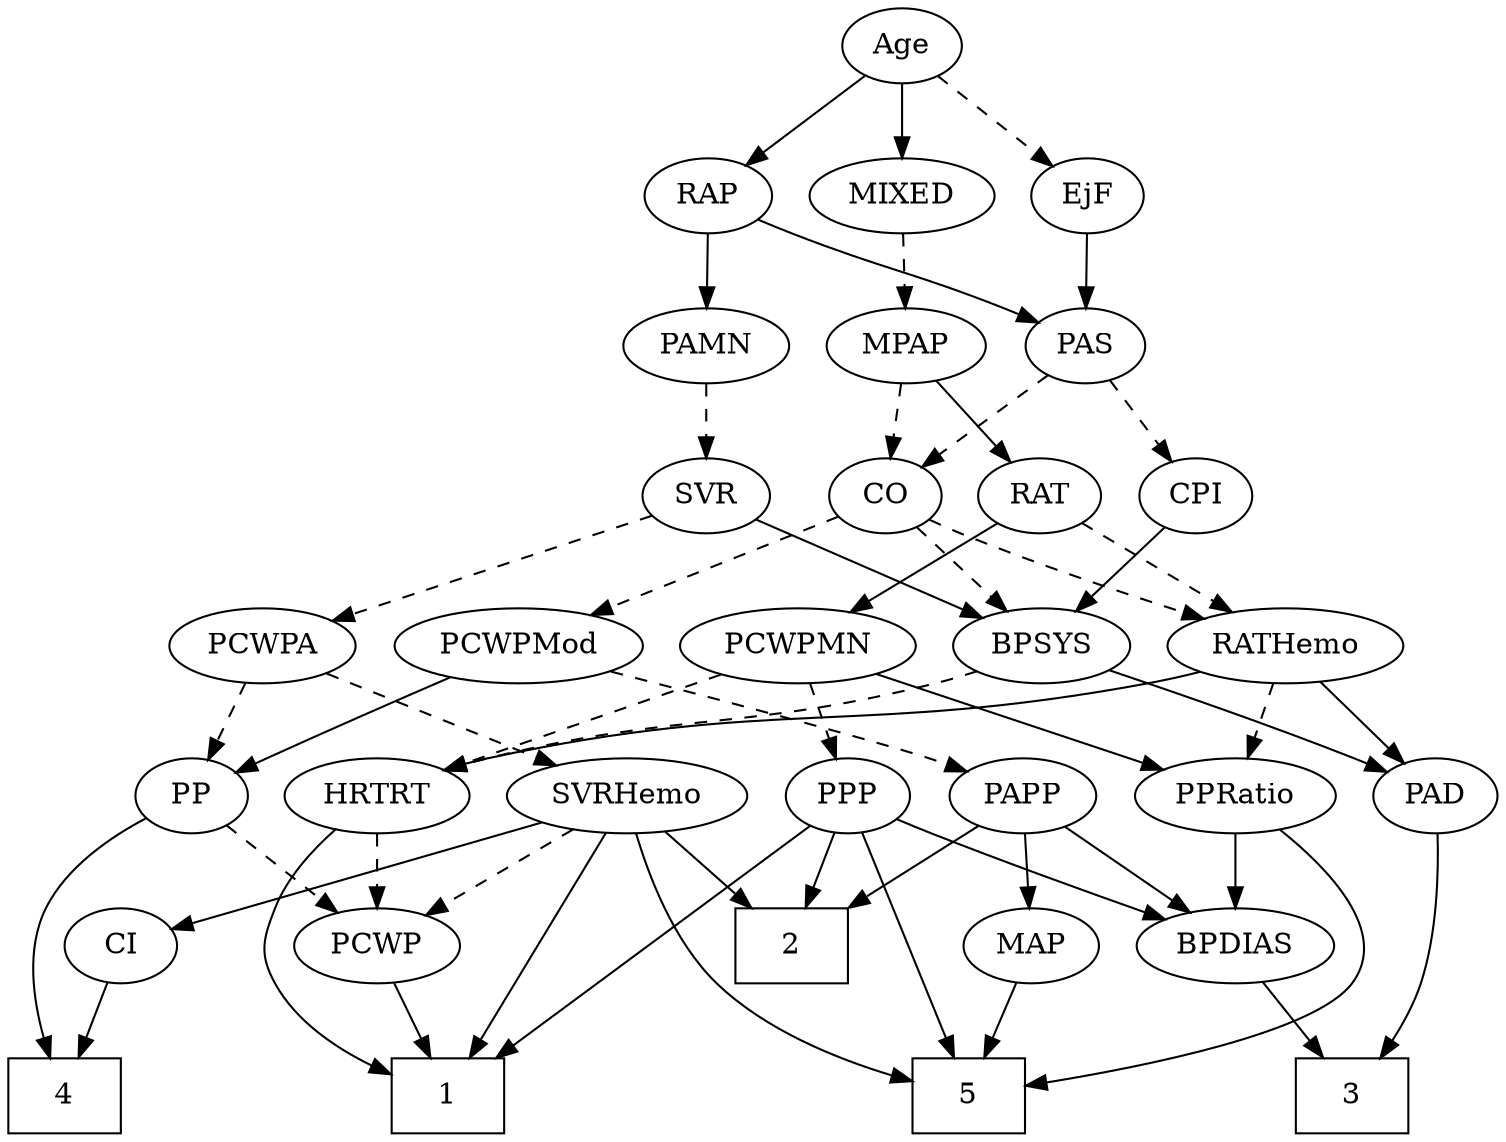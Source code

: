 strict digraph {
	graph [bb="0,0,685.6,540"];
	node [label="\N"];
	1	[height=0.5,
		pos="203,18",
		shape=box,
		width=0.75];
	2	[height=0.5,
		pos="366,90",
		shape=box,
		width=0.75];
	3	[height=0.5,
		pos="625,18",
		shape=box,
		width=0.75];
	4	[height=0.5,
		pos="27,18",
		shape=box,
		width=0.75];
	5	[height=0.5,
		pos="450,18",
		shape=box,
		width=0.75];
	Age	[height=0.5,
		pos="411,522",
		width=0.75];
	EjF	[height=0.5,
		pos="496,450",
		width=0.75];
	Age -> EjF	[pos="e,479.66,464.46 427.39,507.5 439.97,497.14 457.54,482.67 471.75,470.97",
		style=dashed];
	RAP	[height=0.5,
		pos="325,450",
		width=0.77632];
	Age -> RAP	[pos="e,341.82,464.69 394.42,507.5 381.77,497.21 364.14,482.86 349.82,471.2",
		style=solid];
	MIXED	[height=0.5,
		pos="411,450",
		width=1.1193];
	Age -> MIXED	[pos="e,411,468.1 411,503.7 411,495.98 411,486.71 411,478.11",
		style=solid];
	PAS	[height=0.5,
		pos="494,378",
		width=0.75];
	EjF -> PAS	[pos="e,494.49,396.1 495.51,431.7 495.29,423.98 495.02,414.71 494.77,406.11",
		style=solid];
	RAP -> PAS	[pos="e,472.59,389.14 346.8,438.68 351.77,436.42 357.04,434.07 362,432 403.65,414.56 415.35,413.44 457,396 459.07,395.13 461.19,394.22 \
463.32,393.29",
		style=solid];
	PAMN	[height=0.5,
		pos="324,378",
		width=1.011];
	RAP -> PAMN	[pos="e,324.24,396.1 324.75,431.7 324.64,423.98 324.51,414.71 324.39,406.11",
		style=solid];
	MPAP	[height=0.5,
		pos="413,378",
		width=0.97491];
	MIXED -> MPAP	[pos="e,412.51,396.1 411.49,431.7 411.71,423.98 411.98,414.71 412.23,406.11",
		style=dashed];
	CO	[height=0.5,
		pos="405,306",
		width=0.75];
	MPAP -> CO	[pos="e,406.95,324.1 411.02,359.7 410.14,351.98 409.08,342.71 408.1,334.11",
		style=dashed];
	RAT	[height=0.5,
		pos="477,306",
		width=0.75827];
	MPAP -> RAT	[pos="e,463.28,322.01 427.2,361.46 435.77,352.09 446.84,339.99 456.36,329.57",
		style=solid];
	BPSYS	[height=0.5,
		pos="477,234",
		width=1.0471];
	PAD	[height=0.5,
		pos="657,162",
		width=0.79437];
	BPSYS -> PAD	[pos="e,634.82,173.52 506.03,222.37 544.6,208.24 609.15,184.5 620,180 621.81,179.25 623.67,178.46 625.53,177.65",
		style=solid];
	HRTRT	[height=0.5,
		pos="179,162",
		width=1.1013];
	BPSYS -> HRTRT	[pos="e,208.57,174.1 448.92,221.96 442.75,219.78 436.2,217.66 430,216 341.91,192.41 316.24,203.02 228,180 224.82,179.17 221.55,178.23 \
218.28,177.23",
		style=dashed];
	PAD -> 3	[pos="e,637.61,36.185 659.05,143.91 660.67,125.73 661.69,96.288 655,72 652.4,62.568 647.76,53.03 642.9,44.695",
		style=solid];
	CO -> BPSYS	[pos="e,461.2,250.36 419.57,290.83 429.39,281.29 442.54,268.5 453.79,257.57",
		style=dashed];
	RATHemo	[height=0.5,
		pos="582,234",
		width=1.3721];
	CO -> RATHemo	[pos="e,547.5,247.08 426.19,294.64 431.02,292.38 436.16,290.05 441,288 473.1,274.41 510,260.61 537.99,250.49",
		style=dashed];
	PCWPMod	[height=0.5,
		pos="251,234",
		width=1.4443];
	CO -> PCWPMod	[pos="e,281.09,248.68 383.26,295.12 359.17,284.17 319.83,266.29 290.3,252.87",
		style=dashed];
	PAS -> CO	[pos="e,421.97,320.35 477.26,363.83 463.92,353.34 445.04,338.49 429.92,326.6",
		style=dashed];
	CPI	[height=0.5,
		pos="549,306",
		width=0.75];
	PAS -> CPI	[pos="e,537.09,322.16 505.93,361.81 513.21,352.55 522.66,340.52 530.85,330.09",
		style=dashed];
	SVR	[height=0.5,
		pos="324,306",
		width=0.77632];
	PAMN -> SVR	[pos="e,324,324.1 324,359.7 324,351.98 324,342.71 324,334.11",
		style=dashed];
	RATHemo -> PAD	[pos="e,641.73,177.25 599.4,216.76 609.8,207.05 623.14,194.6 634.36,184.13",
		style=solid];
	PPRatio	[height=0.5,
		pos="571,162",
		width=1.1013];
	RATHemo -> PPRatio	[pos="e,573.69,180.1 579.28,215.7 578.07,207.98 576.61,198.71 575.26,190.11",
		style=dashed];
	RATHemo -> HRTRT	[pos="e,208.24,174.28 546.03,221.46 538.79,219.42 531.19,217.48 524,216 394.2,189.27 357.11,209.89 228,180 224.65,179.23 221.21,178.3 \
217.79,177.3",
		style=solid];
	CPI -> BPSYS	[pos="e,492.8,250.36 534.43,290.83 524.61,281.29 511.46,268.5 500.21,257.57",
		style=solid];
	RAT -> RATHemo	[pos="e,559.37,250.09 495.77,292.49 511.08,282.28 533.03,267.65 550.95,255.7",
		style=dashed];
	PCWPMN	[height=0.5,
		pos="371,234",
		width=1.3902];
	RAT -> PCWPMN	[pos="e,393.84,250.09 458.05,292.49 442.59,282.28 420.44,267.65 402.35,255.7",
		style=solid];
	SVR -> BPSYS	[pos="e,450.62,247.07 346.25,294.82 371.23,283.39 412.1,264.69 441.51,251.24",
		style=solid];
	PCWPA	[height=0.5,
		pos="139,234",
		width=1.1555];
	SVR -> PCWPA	[pos="e,169.29,246.46 300.57,296.13 269.96,284.55 215.89,264.09 178.8,250.06",
		style=dashed];
	PP	[height=0.5,
		pos="94,162",
		width=0.75];
	PCWPMod -> PP	[pos="e,115.27,173.17 219.55,219.52 195.07,208.95 160.27,193.77 130,180 128.21,179.18 126.37,178.34 124.51,177.48",
		style=solid];
	PAPP	[height=0.5,
		pos="466,162",
		width=0.88464];
	PCWPMod -> PAPP	[pos="e,439.9,172.42 288.59,221.46 322.51,210.95 373.74,194.86 418,180 422.01,178.65 426.19,177.22 430.35,175.77",
		style=dashed];
	SVRHemo	[height=0.5,
		pos="287,162",
		width=1.3902];
	PCWPA -> SVRHemo	[pos="e,258,176.71 166.15,220.16 189.33,209.19 222.95,193.29 248.85,181.05",
		style=dashed];
	PCWPA -> PP	[pos="e,104.28,178.99 128.34,216.41 122.82,207.83 115.98,197.19 109.86,187.67",
		style=dashed];
	PPP	[height=0.5,
		pos="382,162",
		width=0.75];
	PCWPMN -> PPP	[pos="e,379.31,180.1 373.72,215.7 374.93,207.98 376.39,198.71 377.74,190.11",
		style=dashed];
	PCWPMN -> PPRatio	[pos="e,540.49,173.68 405.84,220.81 440.62,208.63 494.03,189.94 530.64,177.13",
		style=solid];
	PCWPMN -> HRTRT	[pos="e,209.07,173.96 337.12,220.65 303.95,208.56 253.46,190.15 218.5,177.4",
		style=dashed];
	SVRHemo -> 1	[pos="e,213.21,36.268 277.03,144.15 262.52,119.63 235.46,73.869 218.38,44.999",
		style=solid];
	SVRHemo -> 2	[pos="e,346.76,108.04 304.93,145.12 315.06,136.14 327.93,124.73 339.24,114.71",
		style=solid];
	SVRHemo -> 5	[pos="e,422.84,25.154 291.4,143.78 297.23,124.1 309.27,92.034 330,72 353.06,49.715 387.06,35.91 412.98,27.999",
		style=solid];
	PCWP	[height=0.5,
		pos="172,90",
		width=0.97491];
	SVRHemo -> PCWP	[pos="e,194.02,104.4 262.61,146.15 245.16,135.53 221.54,121.15 202.79,109.74",
		style=dashed];
	CI	[height=0.5,
		pos="54,90",
		width=0.75];
	SVRHemo -> CI	[pos="e,78.21,98.273 249.82,149.83 205.22,136.43 131.07,114.15 87.951,101.2",
		style=solid];
	BPDIAS	[height=0.5,
		pos="571,90",
		width=1.1735];
	BPDIAS -> 3	[pos="e,611.79,36.124 583.52,72.765 590.08,64.268 598.25,53.677 605.6,44.146",
		style=solid];
	MAP	[height=0.5,
		pos="480,90",
		width=0.84854];
	MAP -> 5	[pos="e,457.48,36.447 472.89,72.411 469.48,64.454 465.31,54.722 461.47,45.756",
		style=solid];
	PP -> 4	[pos="e,19.903,36.131 71.079,152.1 53.014,143.72 29.088,129.25 18,108 7.9983,88.832 11.537,64.19 16.846,45.698",
		style=solid];
	PP -> PCWP	[pos="e,155.27,106.01 109.41,147.17 120.26,137.43 135.02,124.19 147.48,113.01",
		style=dashed];
	PPP -> 1	[pos="e,224.61,36.141 365.16,147.64 334.82,123.57 270.61,72.635 232.73,42.581",
		style=solid];
	PPP -> 2	[pos="e,369.95,108.28 378.13,144.05 376.35,136.26 374.19,126.82 372.19,118.08",
		style=solid];
	PPP -> 5	[pos="e,441.66,36.425 389.8,144.71 401.4,120.49 423.31,74.731 437.26,45.609",
		style=solid];
	PPP -> BPDIAS	[pos="e,539.58,102.12 404.72,151.88 411.25,149.3 418.39,146.5 425,144 460.34,130.6 500.75,115.99 530.08,105.51",
		style=solid];
	PPRatio -> 5	[pos="e,477.32,18.271 590.12,146.18 611.26,127.98 640.09,96.499 622,72 591.18,30.259 527.98,20.368 487.37,18.572",
		style=solid];
	PPRatio -> BPDIAS	[pos="e,571,108.1 571,143.7 571,135.98 571,126.71 571,118.11",
		style=solid];
	PCWP -> 1	[pos="e,195.35,36.275 179.5,72.055 183.03,64.091 187.32,54.411 191.26,45.51",
		style=solid];
	CI -> 4	[pos="e,33.729,36.447 47.601,72.411 44.565,64.539 40.858,54.929 37.431,46.042",
		style=solid];
	PAPP -> 2	[pos="e,390.54,108.18 446.72,147.5 433.21,138.05 414.83,125.18 399.02,114.11",
		style=solid];
	PAPP -> BPDIAS	[pos="e,549.16,105.56 485.75,147.83 501.13,137.58 522.75,123.17 540.37,111.42",
		style=solid];
	PAPP -> MAP	[pos="e,476.54,108.28 469.39,144.05 470.93,136.35 472.79,127.03 474.53,118.36",
		style=solid];
	HRTRT -> 1	[pos="e,175.96,30.136 158.61,146.31 147.26,136.82 134.2,123.4 128,108 122.02,93.16 120.64,86.208 128,72 136.32,55.937 151.99,43.702 166.87,\
35.057",
		style=solid];
	HRTRT -> PCWP	[pos="e,173.71,108.1 177.27,143.7 176.5,135.98 175.57,126.71 174.71,118.11",
		style=dashed];
}
